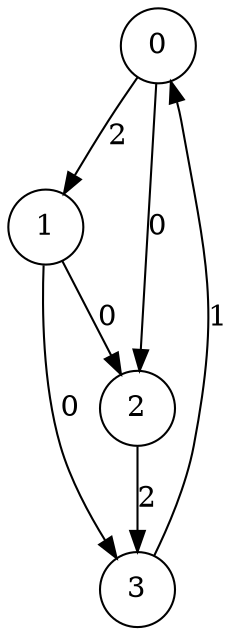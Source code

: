 digraph
{
	node [shape=circle, label="0"] 0;
	node [shape=circle, label="1"] 1;
	node [shape=circle, label="2"] 2;
	node [shape=circle, label="3"] 3;
	0 -> 1 [label="2"]
	0 -> 2 [label="0"]
	1 -> 2 [label="0"]
	1 -> 3 [label="0"]
	2 -> 3 [label="2"]
	3 -> 0 [label="1"]
}

